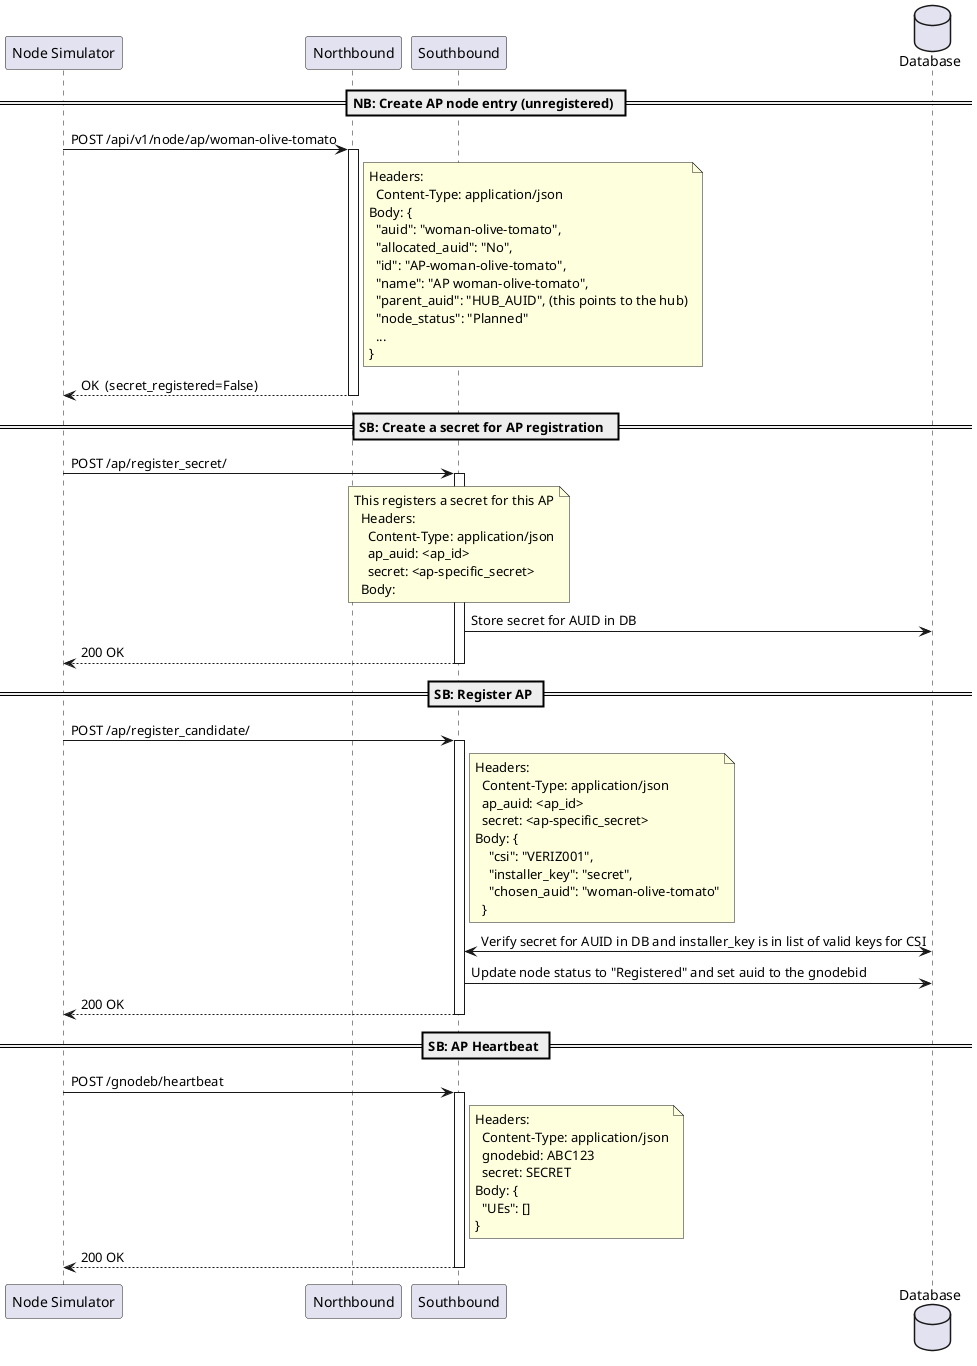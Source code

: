 @startuml
participant "Node Simulator" as NODE_SIM
participant "Northbound" as NBAPI
participant "Southbound" as SBAPI
database "Database" as DB
== NB: Create AP node entry (unregistered) ==
NODE_SIM -> NBAPI++ : POST /api/v1/node/ap/woman-olive-tomato
note right of NBAPI
  Headers:
    Content-Type: application/json
  Body: {
    "auid": "woman-olive-tomato",
    "allocated_auid": "No",
    "id": "AP-woman-olive-tomato",
    "name": "AP woman-olive-tomato",
    "parent_auid": "HUB_AUID", (this points to the hub)
    "node_status": "Planned"
    ...
  }
end note
NODE_SIM<--NBAPI-- : OK  (secret_registered=False)
== SB: Create a secret for AP registration  ==
NODE_SIM->SBAPI++: POST /ap/register_secret/
note over SBAPI
This registers a secret for this AP
  Headers:
    Content-Type: application/json
    ap_auid: <ap_id>
    secret: <ap-specific_secret>
  Body:
end note
SBAPI->DB: Store secret for AUID in DB
NODE_SIM<--SBAPI--: 200 OK
== SB: Register AP ==
NODE_SIM -> SBAPI++: POST /ap/register_candidate/
note right of SBAPI
  Headers:
    Content-Type: application/json
    ap_auid: <ap_id>
    secret: <ap-specific_secret>
  Body: {
      "csi": "VERIZ001",
      "installer_key": "secret",
      "chosen_auid": "woman-olive-tomato"
    }
end note
SBAPI<->DB: Verify secret for AUID in DB and installer_key is in list of valid keys for CSI
SBAPI->DB: Update node status to "Registered" and set auid to the gnodebid
NODE_SIM<--SBAPI--: 200 OK

== SB: AP Heartbeat ==
NODE_SIM -> SBAPI++ : POST /gnodeb/heartbeat
note right of SBAPI
  Headers:
    Content-Type: application/json
    gnodebid: ABC123
    secret: SECRET
  Body: {
    "UEs": []
  }
end note
NODE_SIM<--SBAPI--: 200 OK
@enduml
